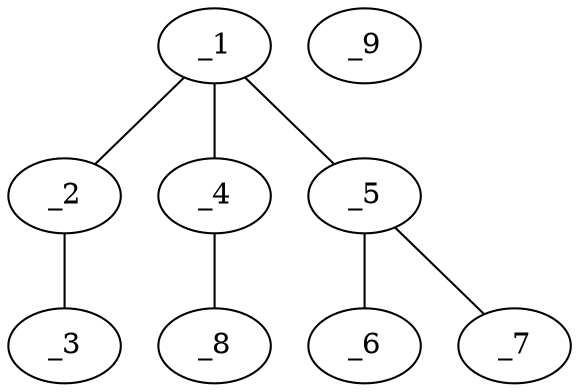 graph molid646176 {
	_1	 [charge=0,
		chem=1,
		symbol="C  ",
		x="3.7321",
		y=0];
	_2	 [charge=0,
		chem=5,
		symbol="S  ",
		x="2.866",
		y="0.5"];
	_1 -- _2	 [valence=1];
	_4	 [charge=0,
		chem=1,
		symbol="C  ",
		x="3.7321",
		y="-1"];
	_1 -- _4	 [valence=1];
	_5	 [charge=1,
		chem=4,
		symbol="N  ",
		x="4.5981",
		y="0.5"];
	_1 -- _5	 [valence=2];
	_3	 [charge=0,
		chem=1,
		symbol="C  ",
		x=2,
		y=0];
	_2 -- _3	 [valence=1];
	_8	 [charge=0,
		chem=1,
		symbol="C  ",
		x="2.866",
		y="-1.5"];
	_4 -- _8	 [valence=1];
	_6	 [charge=0,
		chem=1,
		symbol="C  ",
		x="5.4641",
		y=0];
	_5 -- _6	 [valence=1];
	_7	 [charge="-1",
		chem=2,
		symbol="O  ",
		x="4.5981",
		y="1.5"];
	_5 -- _7	 [valence=1];
	_9	 [charge=0,
		chem=21,
		symbol="I  ",
		x="7.4641",
		y=0];
}
